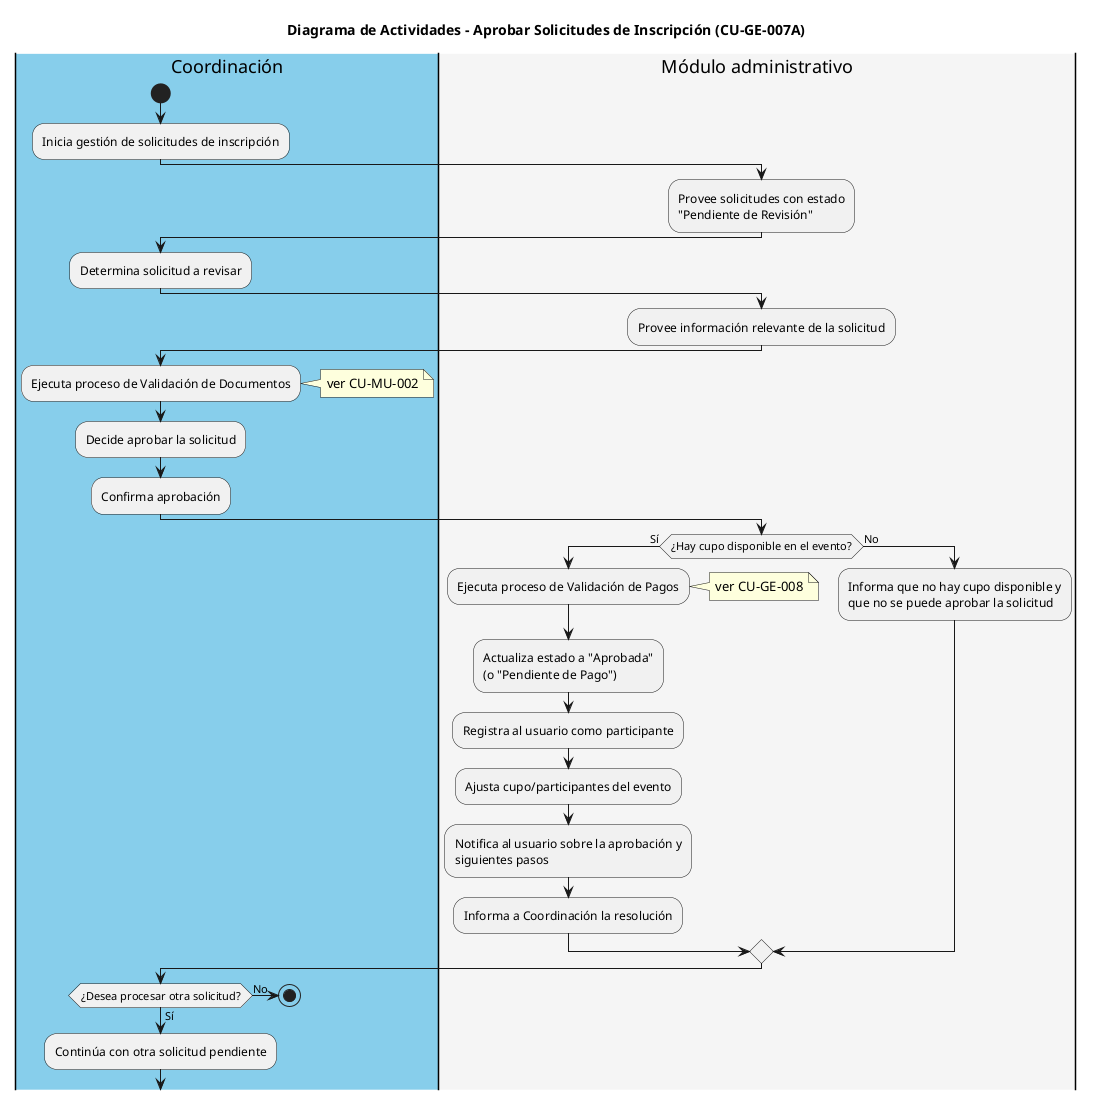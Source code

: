 @startuml CU-GE-007A_Aprobar_Inscripciones
title Diagrama de Actividades - Aprobar Solicitudes de Inscripción (CU-GE-007A)

|#skyblue|Coordinación|
start
:Inicia gestión de solicitudes de inscripción;

|#whitesmoke|Módulo administrativo|
:Provee solicitudes con estado
"Pendiente de Revisión";

|#skyblue|Coordinación|
:Determina solicitud a revisar;

|#whitesmoke|Módulo administrativo|
:Provee información relevante de la solicitud;

|#skyblue|Coordinación|
:Ejecuta proceso de Validación de Documentos;
note right: ver CU-MU-002
:Decide aprobar la solicitud;
:Confirma aprobación;

|#whitesmoke|Módulo administrativo|
if (¿Hay cupo disponible en el evento?) then (Sí)
  :Ejecuta proceso de Validación de Pagos;
  note right: ver CU-GE-008
  :Actualiza estado a "Aprobada"
  (o "Pendiente de Pago");
  :Registra al usuario como participante;
  :Ajusta cupo/participantes del evento;
  :Notifica al usuario sobre la aprobación y
  siguientes pasos;
  :Informa a Coordinación la resolución;
else (No)
  :Informa que no hay cupo disponible y
  que no se puede aprobar la solicitud;
endif

|#skyblue|Coordinación|
if (¿Desea procesar otra solicitud?) then (Sí)
  :Continúa con otra solicitud pendiente;
else (No)
  stop
endif
@enduml